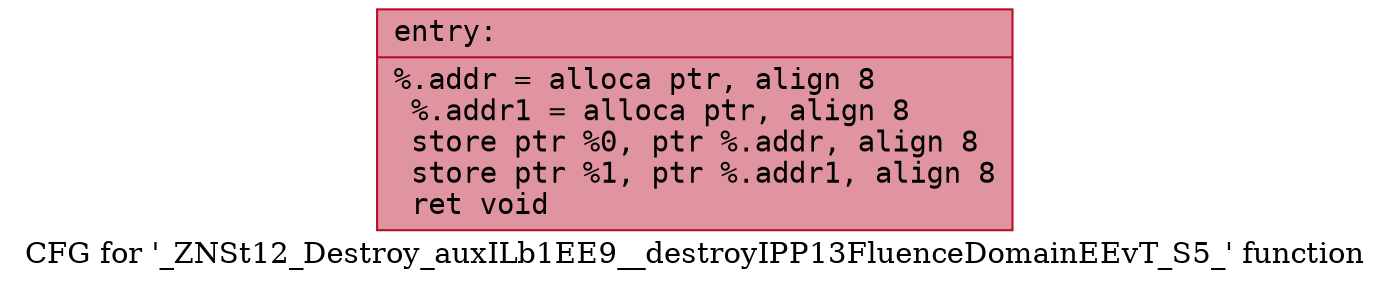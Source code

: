 digraph "CFG for '_ZNSt12_Destroy_auxILb1EE9__destroyIPP13FluenceDomainEEvT_S5_' function" {
	label="CFG for '_ZNSt12_Destroy_auxILb1EE9__destroyIPP13FluenceDomainEEvT_S5_' function";

	Node0x564271a57f60 [shape=record,color="#b70d28ff", style=filled, fillcolor="#b70d2870" fontname="Courier",label="{entry:\l|  %.addr = alloca ptr, align 8\l  %.addr1 = alloca ptr, align 8\l  store ptr %0, ptr %.addr, align 8\l  store ptr %1, ptr %.addr1, align 8\l  ret void\l}"];
}
